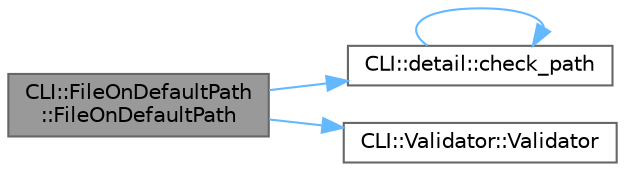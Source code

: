 digraph "CLI::FileOnDefaultPath::FileOnDefaultPath"
{
 // LATEX_PDF_SIZE
  bgcolor="transparent";
  edge [fontname=Helvetica,fontsize=10,labelfontname=Helvetica,labelfontsize=10];
  node [fontname=Helvetica,fontsize=10,shape=box,height=0.2,width=0.4];
  rankdir="LR";
  Node1 [id="Node000001",label="CLI::FileOnDefaultPath\l::FileOnDefaultPath",height=0.2,width=0.4,color="gray40", fillcolor="grey60", style="filled", fontcolor="black",tooltip=" "];
  Node1 -> Node2 [id="edge4_Node000001_Node000002",color="steelblue1",style="solid",tooltip=" "];
  Node2 [id="Node000002",label="CLI::detail::check_path",height=0.2,width=0.4,color="grey40", fillcolor="white", style="filled",URL="$namespace_c_l_i_1_1detail.html#a9d6a99a70cd7768c33301278e406ab90",tooltip="get the type of the path from a file name"];
  Node2 -> Node2 [id="edge5_Node000002_Node000002",color="steelblue1",style="solid",tooltip=" "];
  Node1 -> Node3 [id="edge6_Node000001_Node000003",color="steelblue1",style="solid",tooltip=" "];
  Node3 [id="Node000003",label="CLI::Validator::Validator",height=0.2,width=0.4,color="grey40", fillcolor="white", style="filled",URL="$class_c_l_i_1_1_validator.html#a8d286010aa97e8cbe805d1479834b6a1",tooltip=" "];
}
